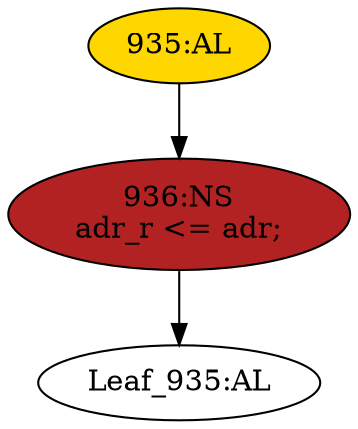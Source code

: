 strict digraph "" {
	node [label="\N"];
	"935:AL"	 [ast="<pyverilog.vparser.ast.Always object at 0x7fae5e1ca810>",
		clk_sens=True,
		fillcolor=gold,
		label="935:AL",
		sens="['clk']",
		statements="[]",
		style=filled,
		typ=Always,
		use_var="['adr']"];
	"936:NS"	 [ast="<pyverilog.vparser.ast.NonblockingSubstitution object at 0x7fae5e1ca910>",
		fillcolor=firebrick,
		label="936:NS
adr_r <= adr;",
		statements="[<pyverilog.vparser.ast.NonblockingSubstitution object at 0x7fae5e1ca910>]",
		style=filled,
		typ=NonblockingSubstitution];
	"935:AL" -> "936:NS"	 [cond="[]",
		lineno=None];
	"Leaf_935:AL"	 [def_var="['adr_r']",
		label="Leaf_935:AL"];
	"936:NS" -> "Leaf_935:AL"	 [cond="[]",
		lineno=None];
}
